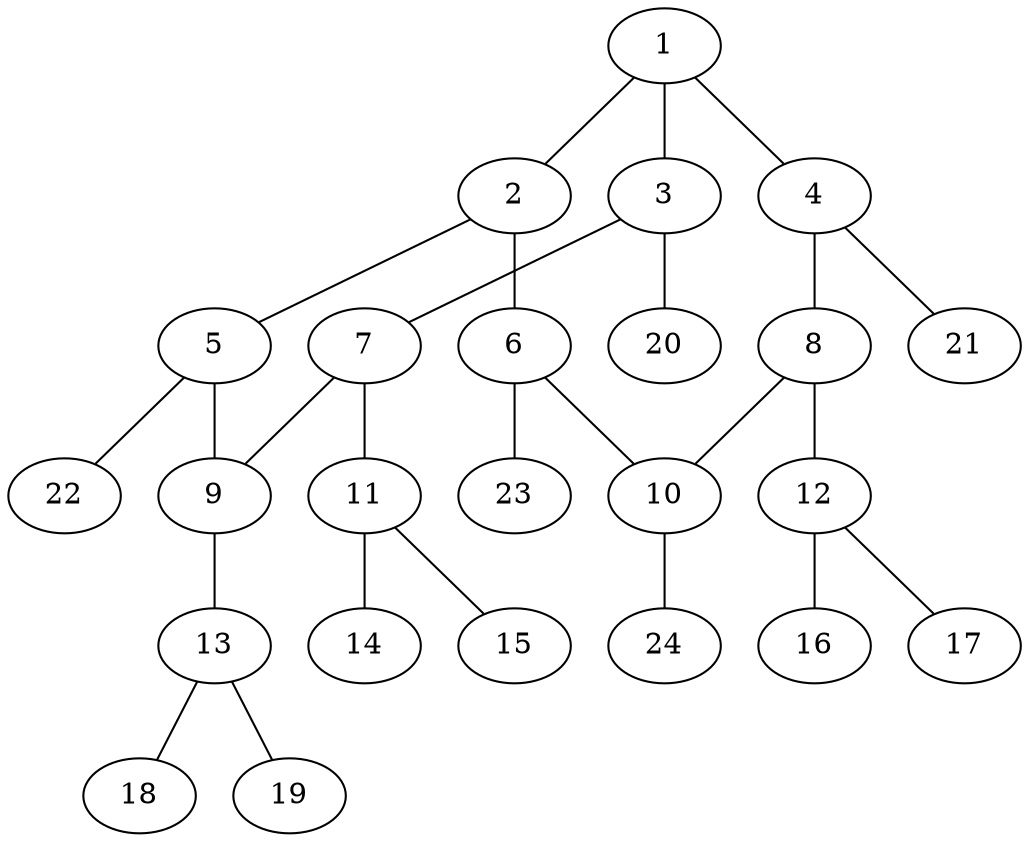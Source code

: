 graph molecule_2920 {
	1	 [chem=C];
	2	 [chem=C];
	1 -- 2	 [valence=2];
	3	 [chem=C];
	1 -- 3	 [valence=1];
	4	 [chem=C];
	1 -- 4	 [valence=1];
	5	 [chem=C];
	2 -- 5	 [valence=1];
	6	 [chem=C];
	2 -- 6	 [valence=1];
	7	 [chem=C];
	3 -- 7	 [valence=2];
	20	 [chem=H];
	3 -- 20	 [valence=1];
	8	 [chem=C];
	4 -- 8	 [valence=2];
	21	 [chem=H];
	4 -- 21	 [valence=1];
	9	 [chem=C];
	5 -- 9	 [valence=2];
	22	 [chem=H];
	5 -- 22	 [valence=1];
	10	 [chem=C];
	6 -- 10	 [valence=2];
	23	 [chem=H];
	6 -- 23	 [valence=1];
	7 -- 9	 [valence=1];
	11	 [chem=N];
	7 -- 11	 [valence=1];
	8 -- 10	 [valence=1];
	12	 [chem=N];
	8 -- 12	 [valence=1];
	13	 [chem=N];
	9 -- 13	 [valence=1];
	24	 [chem=H];
	10 -- 24	 [valence=1];
	14	 [chem=O];
	11 -- 14	 [valence=2];
	15	 [chem=O];
	11 -- 15	 [valence=1];
	16	 [chem=O];
	12 -- 16	 [valence=2];
	17	 [chem=O];
	12 -- 17	 [valence=1];
	18	 [chem=O];
	13 -- 18	 [valence=2];
	19	 [chem=O];
	13 -- 19	 [valence=1];
}
